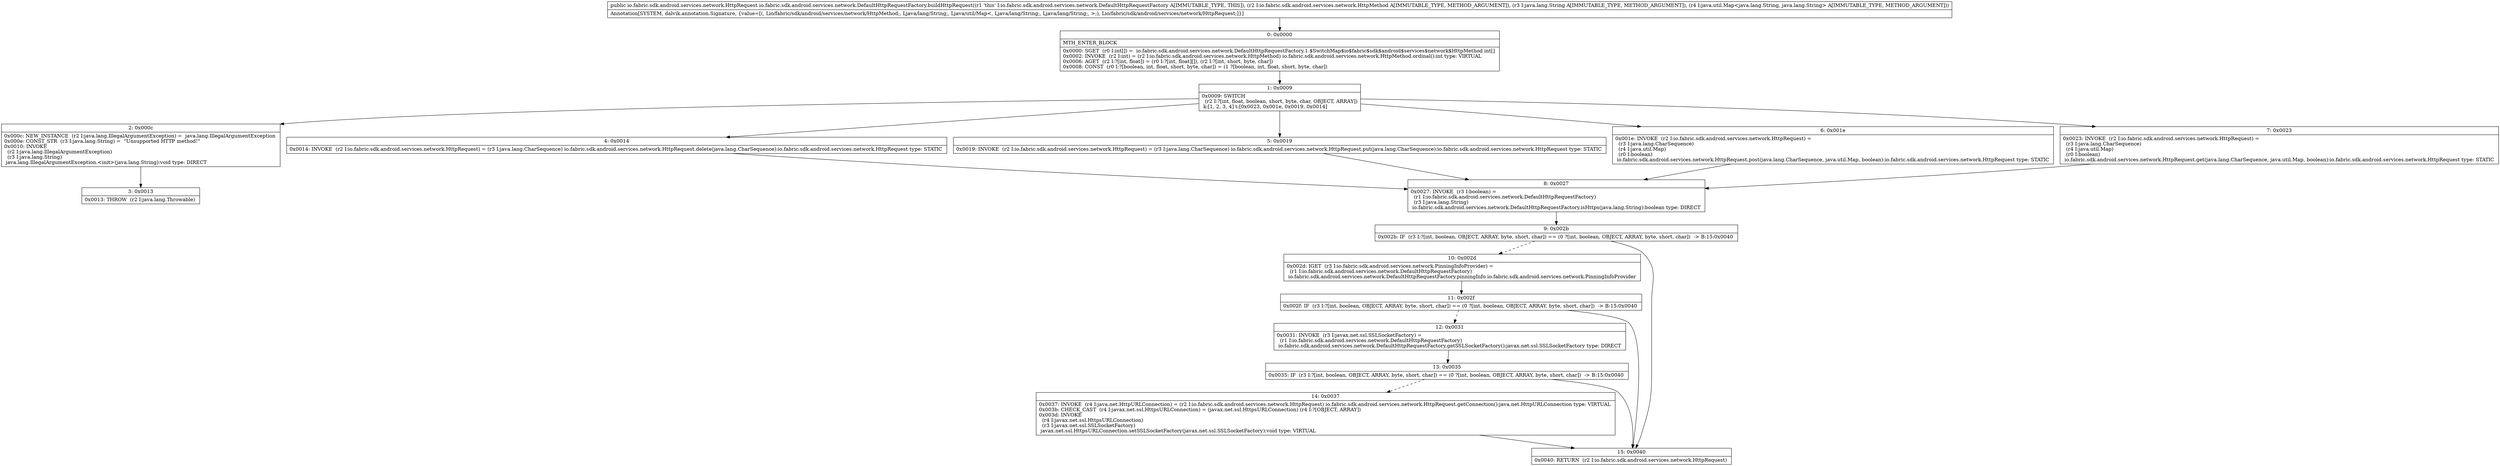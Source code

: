 digraph "CFG forio.fabric.sdk.android.services.network.DefaultHttpRequestFactory.buildHttpRequest(Lio\/fabric\/sdk\/android\/services\/network\/HttpMethod;Ljava\/lang\/String;Ljava\/util\/Map;)Lio\/fabric\/sdk\/android\/services\/network\/HttpRequest;" {
Node_0 [shape=record,label="{0\:\ 0x0000|MTH_ENTER_BLOCK\l|0x0000: SGET  (r0 I:int[]) =  io.fabric.sdk.android.services.network.DefaultHttpRequestFactory.1.$SwitchMap$io$fabric$sdk$android$services$network$HttpMethod int[] \l0x0002: INVOKE  (r2 I:int) = (r2 I:io.fabric.sdk.android.services.network.HttpMethod) io.fabric.sdk.android.services.network.HttpMethod.ordinal():int type: VIRTUAL \l0x0006: AGET  (r2 I:?[int, float]) = (r0 I:?[int, float][]), (r2 I:?[int, short, byte, char]) \l0x0008: CONST  (r0 I:?[boolean, int, float, short, byte, char]) = (1 ?[boolean, int, float, short, byte, char]) \l}"];
Node_1 [shape=record,label="{1\:\ 0x0009|0x0009: SWITCH  \l  (r2 I:?[int, float, boolean, short, byte, char, OBJECT, ARRAY])\l k:[1, 2, 3, 4] t:[0x0023, 0x001e, 0x0019, 0x0014] \l}"];
Node_2 [shape=record,label="{2\:\ 0x000c|0x000c: NEW_INSTANCE  (r2 I:java.lang.IllegalArgumentException) =  java.lang.IllegalArgumentException \l0x000e: CONST_STR  (r3 I:java.lang.String) =  \"Unsupported HTTP method!\" \l0x0010: INVOKE  \l  (r2 I:java.lang.IllegalArgumentException)\l  (r3 I:java.lang.String)\l java.lang.IllegalArgumentException.\<init\>(java.lang.String):void type: DIRECT \l}"];
Node_3 [shape=record,label="{3\:\ 0x0013|0x0013: THROW  (r2 I:java.lang.Throwable) \l}"];
Node_4 [shape=record,label="{4\:\ 0x0014|0x0014: INVOKE  (r2 I:io.fabric.sdk.android.services.network.HttpRequest) = (r3 I:java.lang.CharSequence) io.fabric.sdk.android.services.network.HttpRequest.delete(java.lang.CharSequence):io.fabric.sdk.android.services.network.HttpRequest type: STATIC \l}"];
Node_5 [shape=record,label="{5\:\ 0x0019|0x0019: INVOKE  (r2 I:io.fabric.sdk.android.services.network.HttpRequest) = (r3 I:java.lang.CharSequence) io.fabric.sdk.android.services.network.HttpRequest.put(java.lang.CharSequence):io.fabric.sdk.android.services.network.HttpRequest type: STATIC \l}"];
Node_6 [shape=record,label="{6\:\ 0x001e|0x001e: INVOKE  (r2 I:io.fabric.sdk.android.services.network.HttpRequest) = \l  (r3 I:java.lang.CharSequence)\l  (r4 I:java.util.Map)\l  (r0 I:boolean)\l io.fabric.sdk.android.services.network.HttpRequest.post(java.lang.CharSequence, java.util.Map, boolean):io.fabric.sdk.android.services.network.HttpRequest type: STATIC \l}"];
Node_7 [shape=record,label="{7\:\ 0x0023|0x0023: INVOKE  (r2 I:io.fabric.sdk.android.services.network.HttpRequest) = \l  (r3 I:java.lang.CharSequence)\l  (r4 I:java.util.Map)\l  (r0 I:boolean)\l io.fabric.sdk.android.services.network.HttpRequest.get(java.lang.CharSequence, java.util.Map, boolean):io.fabric.sdk.android.services.network.HttpRequest type: STATIC \l}"];
Node_8 [shape=record,label="{8\:\ 0x0027|0x0027: INVOKE  (r3 I:boolean) = \l  (r1 I:io.fabric.sdk.android.services.network.DefaultHttpRequestFactory)\l  (r3 I:java.lang.String)\l io.fabric.sdk.android.services.network.DefaultHttpRequestFactory.isHttps(java.lang.String):boolean type: DIRECT \l}"];
Node_9 [shape=record,label="{9\:\ 0x002b|0x002b: IF  (r3 I:?[int, boolean, OBJECT, ARRAY, byte, short, char]) == (0 ?[int, boolean, OBJECT, ARRAY, byte, short, char])  \-\> B:15:0x0040 \l}"];
Node_10 [shape=record,label="{10\:\ 0x002d|0x002d: IGET  (r3 I:io.fabric.sdk.android.services.network.PinningInfoProvider) = \l  (r1 I:io.fabric.sdk.android.services.network.DefaultHttpRequestFactory)\l io.fabric.sdk.android.services.network.DefaultHttpRequestFactory.pinningInfo io.fabric.sdk.android.services.network.PinningInfoProvider \l}"];
Node_11 [shape=record,label="{11\:\ 0x002f|0x002f: IF  (r3 I:?[int, boolean, OBJECT, ARRAY, byte, short, char]) == (0 ?[int, boolean, OBJECT, ARRAY, byte, short, char])  \-\> B:15:0x0040 \l}"];
Node_12 [shape=record,label="{12\:\ 0x0031|0x0031: INVOKE  (r3 I:javax.net.ssl.SSLSocketFactory) = \l  (r1 I:io.fabric.sdk.android.services.network.DefaultHttpRequestFactory)\l io.fabric.sdk.android.services.network.DefaultHttpRequestFactory.getSSLSocketFactory():javax.net.ssl.SSLSocketFactory type: DIRECT \l}"];
Node_13 [shape=record,label="{13\:\ 0x0035|0x0035: IF  (r3 I:?[int, boolean, OBJECT, ARRAY, byte, short, char]) == (0 ?[int, boolean, OBJECT, ARRAY, byte, short, char])  \-\> B:15:0x0040 \l}"];
Node_14 [shape=record,label="{14\:\ 0x0037|0x0037: INVOKE  (r4 I:java.net.HttpURLConnection) = (r2 I:io.fabric.sdk.android.services.network.HttpRequest) io.fabric.sdk.android.services.network.HttpRequest.getConnection():java.net.HttpURLConnection type: VIRTUAL \l0x003b: CHECK_CAST  (r4 I:javax.net.ssl.HttpsURLConnection) = (javax.net.ssl.HttpsURLConnection) (r4 I:?[OBJECT, ARRAY]) \l0x003d: INVOKE  \l  (r4 I:javax.net.ssl.HttpsURLConnection)\l  (r3 I:javax.net.ssl.SSLSocketFactory)\l javax.net.ssl.HttpsURLConnection.setSSLSocketFactory(javax.net.ssl.SSLSocketFactory):void type: VIRTUAL \l}"];
Node_15 [shape=record,label="{15\:\ 0x0040|0x0040: RETURN  (r2 I:io.fabric.sdk.android.services.network.HttpRequest) \l}"];
MethodNode[shape=record,label="{public io.fabric.sdk.android.services.network.HttpRequest io.fabric.sdk.android.services.network.DefaultHttpRequestFactory.buildHttpRequest((r1 'this' I:io.fabric.sdk.android.services.network.DefaultHttpRequestFactory A[IMMUTABLE_TYPE, THIS]), (r2 I:io.fabric.sdk.android.services.network.HttpMethod A[IMMUTABLE_TYPE, METHOD_ARGUMENT]), (r3 I:java.lang.String A[IMMUTABLE_TYPE, METHOD_ARGUMENT]), (r4 I:java.util.Map\<java.lang.String, java.lang.String\> A[IMMUTABLE_TYPE, METHOD_ARGUMENT]))  | Annotation[SYSTEM, dalvik.annotation.Signature, \{value=[(, Lio\/fabric\/sdk\/android\/services\/network\/HttpMethod;, Ljava\/lang\/String;, Ljava\/util\/Map\<, Ljava\/lang\/String;, Ljava\/lang\/String;, \>;), Lio\/fabric\/sdk\/android\/services\/network\/HttpRequest;]\}]\l}"];
MethodNode -> Node_0;
Node_0 -> Node_1;
Node_1 -> Node_2;
Node_1 -> Node_4;
Node_1 -> Node_5;
Node_1 -> Node_6;
Node_1 -> Node_7;
Node_2 -> Node_3;
Node_4 -> Node_8;
Node_5 -> Node_8;
Node_6 -> Node_8;
Node_7 -> Node_8;
Node_8 -> Node_9;
Node_9 -> Node_10[style=dashed];
Node_9 -> Node_15;
Node_10 -> Node_11;
Node_11 -> Node_12[style=dashed];
Node_11 -> Node_15;
Node_12 -> Node_13;
Node_13 -> Node_14[style=dashed];
Node_13 -> Node_15;
Node_14 -> Node_15;
}


